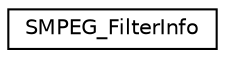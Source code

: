 digraph "Graphical Class Hierarchy"
{
 // LATEX_PDF_SIZE
  edge [fontname="Helvetica",fontsize="10",labelfontname="Helvetica",labelfontsize="10"];
  node [fontname="Helvetica",fontsize="10",shape=record];
  rankdir="LR";
  Node0 [label="SMPEG_FilterInfo",height=0.2,width=0.4,color="black", fillcolor="white", style="filled",URL="$d1/df0/structSMPEG__FilterInfo.html",tooltip=" "];
}
